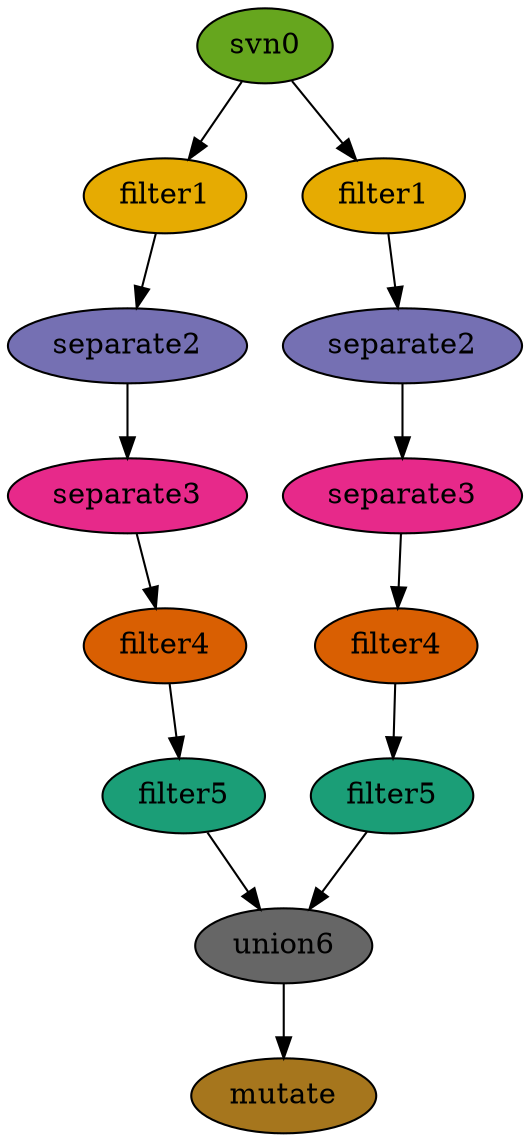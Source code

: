 digraph dag {
    ratio=fill
    node [style=filled,color="#444444",fillcolor="#ffed6f"]
    edge [arrowhead=normal,arrowsize=1.0]

    "ID0000010" [shape=ellipse,color="#000000",fillcolor="#1b9e77",label="filter5"]
    "ID0000008" [shape=ellipse,color="#000000",fillcolor="#d95f02",label="filter4"]
    "ID0000009" [shape=ellipse,color="#000000",fillcolor="#1b9e77",label="filter5"]
    "ID0000004" [shape=ellipse,color="#000000",fillcolor="#7570b3",label="separate2"]
    "ID0000005" [shape=ellipse,color="#000000",fillcolor="#e7298a",label="separate3"]
    "ID0000006" [shape=ellipse,color="#000000",fillcolor="#e7298a",label="separate3"]
    "ID0000007" [shape=ellipse,color="#000000",fillcolor="#d95f02",label="filter4"]
    "ID0000000" [shape=ellipse,color="#000000",fillcolor="#66a61e",label="svn0"]
    "ID0000001" [shape=ellipse,color="#000000",fillcolor="#e6ab02",label="filter1"]
    "ID0000002" [shape=ellipse,color="#000000",fillcolor="#e6ab02",label="filter1"]
    "ID0000003" [shape=ellipse,color="#000000",fillcolor="#7570b3",label="separate2"]
    "ID0000012" [shape=ellipse,color="#000000",fillcolor="#a6761d",label="mutate"]
    "ID0000011" [shape=ellipse,color="#000000",fillcolor="#666666",label="union6"]
    "ID0000010" -> "ID0000011" [color="#000000"]
    "ID0000008" -> "ID0000010" [color="#000000"]
    "ID0000009" -> "ID0000011" [color="#000000"]
    "ID0000004" -> "ID0000006" [color="#000000"]
    "ID0000005" -> "ID0000007" [color="#000000"]
    "ID0000006" -> "ID0000008" [color="#000000"]
    "ID0000007" -> "ID0000009" [color="#000000"]
    "ID0000000" -> "ID0000001" [color="#000000"]
    "ID0000000" -> "ID0000002" [color="#000000"]
    "ID0000001" -> "ID0000003" [color="#000000"]
    "ID0000002" -> "ID0000004" [color="#000000"]
    "ID0000003" -> "ID0000005" [color="#000000"]
    "ID0000011" -> "ID0000012" [color="#000000"]
}
